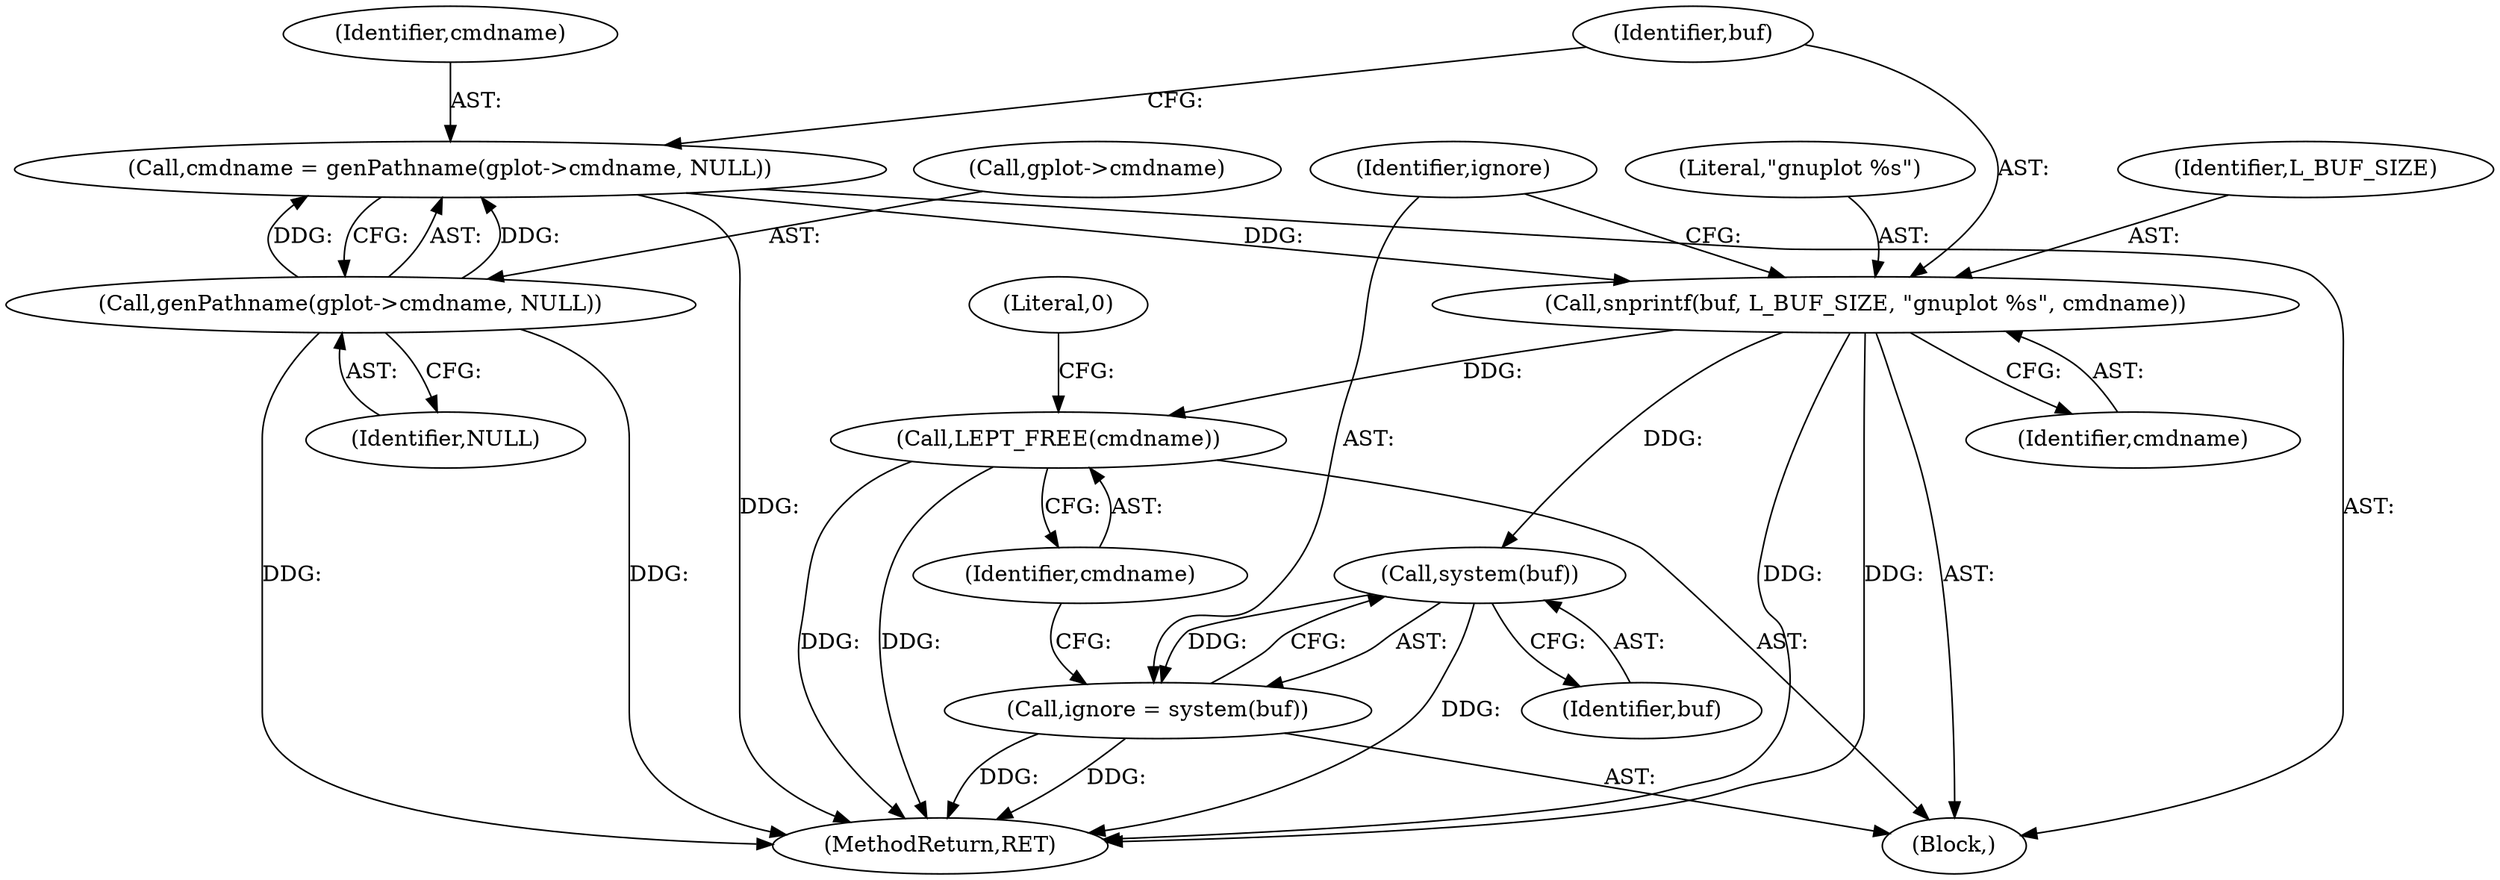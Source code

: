 digraph "1_leptonica_ee301cb2029db8a6289c5295daa42bba7715e99a_3@API" {
"1000128" [label="(Call,snprintf(buf, L_BUF_SIZE, \"gnuplot %s\", cmdname))"];
"1000121" [label="(Call,cmdname = genPathname(gplot->cmdname, NULL))"];
"1000123" [label="(Call,genPathname(gplot->cmdname, NULL))"];
"1000135" [label="(Call,system(buf))"];
"1000133" [label="(Call,ignore = system(buf))"];
"1000137" [label="(Call,LEPT_FREE(cmdname))"];
"1000135" [label="(Call,system(buf))"];
"1000121" [label="(Call,cmdname = genPathname(gplot->cmdname, NULL))"];
"1000138" [label="(Identifier,cmdname)"];
"1000123" [label="(Call,genPathname(gplot->cmdname, NULL))"];
"1000141" [label="(MethodReturn,RET)"];
"1000137" [label="(Call,LEPT_FREE(cmdname))"];
"1000132" [label="(Identifier,cmdname)"];
"1000130" [label="(Identifier,L_BUF_SIZE)"];
"1000103" [label="(Block,)"];
"1000133" [label="(Call,ignore = system(buf))"];
"1000136" [label="(Identifier,buf)"];
"1000140" [label="(Literal,0)"];
"1000124" [label="(Call,gplot->cmdname)"];
"1000128" [label="(Call,snprintf(buf, L_BUF_SIZE, \"gnuplot %s\", cmdname))"];
"1000122" [label="(Identifier,cmdname)"];
"1000129" [label="(Identifier,buf)"];
"1000131" [label="(Literal,\"gnuplot %s\")"];
"1000134" [label="(Identifier,ignore)"];
"1000127" [label="(Identifier,NULL)"];
"1000128" -> "1000103"  [label="AST: "];
"1000128" -> "1000132"  [label="CFG: "];
"1000129" -> "1000128"  [label="AST: "];
"1000130" -> "1000128"  [label="AST: "];
"1000131" -> "1000128"  [label="AST: "];
"1000132" -> "1000128"  [label="AST: "];
"1000134" -> "1000128"  [label="CFG: "];
"1000128" -> "1000141"  [label="DDG: "];
"1000128" -> "1000141"  [label="DDG: "];
"1000121" -> "1000128"  [label="DDG: "];
"1000128" -> "1000135"  [label="DDG: "];
"1000128" -> "1000137"  [label="DDG: "];
"1000121" -> "1000103"  [label="AST: "];
"1000121" -> "1000123"  [label="CFG: "];
"1000122" -> "1000121"  [label="AST: "];
"1000123" -> "1000121"  [label="AST: "];
"1000129" -> "1000121"  [label="CFG: "];
"1000121" -> "1000141"  [label="DDG: "];
"1000123" -> "1000121"  [label="DDG: "];
"1000123" -> "1000121"  [label="DDG: "];
"1000123" -> "1000127"  [label="CFG: "];
"1000124" -> "1000123"  [label="AST: "];
"1000127" -> "1000123"  [label="AST: "];
"1000123" -> "1000141"  [label="DDG: "];
"1000123" -> "1000141"  [label="DDG: "];
"1000135" -> "1000133"  [label="AST: "];
"1000135" -> "1000136"  [label="CFG: "];
"1000136" -> "1000135"  [label="AST: "];
"1000133" -> "1000135"  [label="CFG: "];
"1000135" -> "1000141"  [label="DDG: "];
"1000135" -> "1000133"  [label="DDG: "];
"1000133" -> "1000103"  [label="AST: "];
"1000134" -> "1000133"  [label="AST: "];
"1000138" -> "1000133"  [label="CFG: "];
"1000133" -> "1000141"  [label="DDG: "];
"1000133" -> "1000141"  [label="DDG: "];
"1000137" -> "1000103"  [label="AST: "];
"1000137" -> "1000138"  [label="CFG: "];
"1000138" -> "1000137"  [label="AST: "];
"1000140" -> "1000137"  [label="CFG: "];
"1000137" -> "1000141"  [label="DDG: "];
"1000137" -> "1000141"  [label="DDG: "];
}
